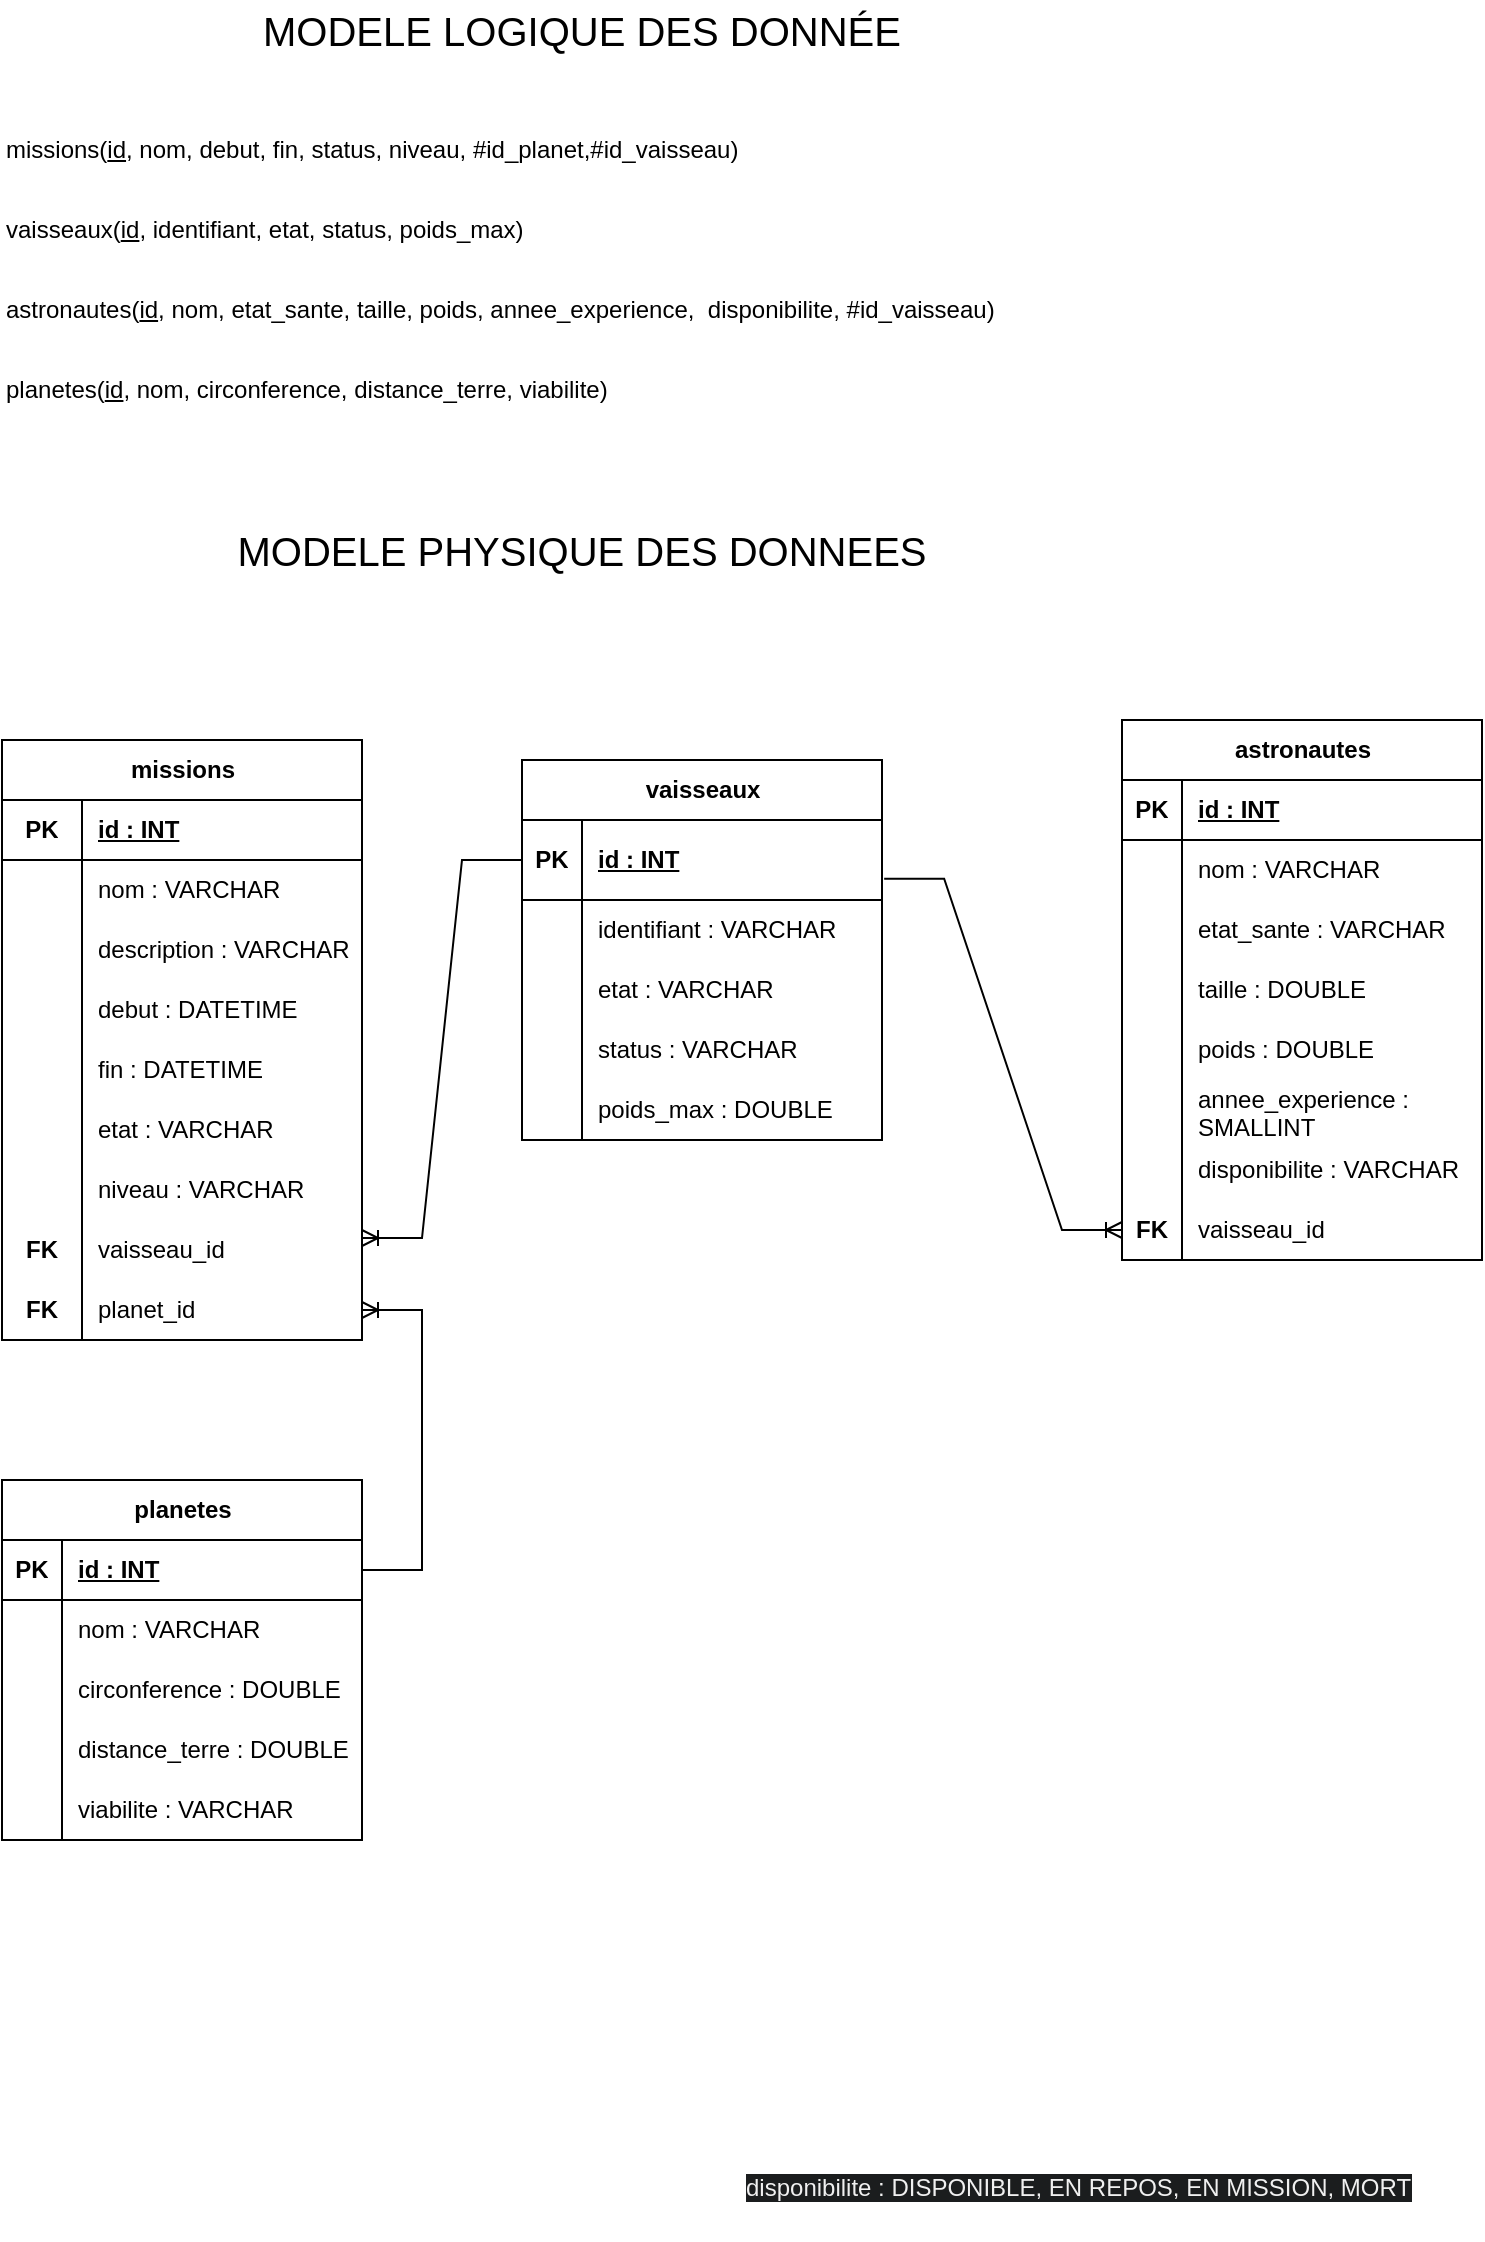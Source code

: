 <mxfile version="21.6.8" type="device">
  <diagram name="Page-1" id="lq9P0G_M67wj0URqC4pv">
    <mxGraphModel dx="474" dy="825" grid="1" gridSize="10" guides="1" tooltips="1" connect="1" arrows="1" fold="1" page="1" pageScale="1" pageWidth="850" pageHeight="1100" math="0" shadow="0">
      <root>
        <mxCell id="0" />
        <mxCell id="1" parent="0" />
        <mxCell id="C3l1iMluJJVMiJe2Zk3R-1" value="missions(&lt;u&gt;id&lt;/u&gt;, nom, debut, fin, status, niveau, #id_planet,#id_vaisseau)" style="text;html=1;strokeColor=none;fillColor=none;align=left;verticalAlign=middle;whiteSpace=wrap;rounded=0;" parent="1" vertex="1">
          <mxGeometry x="80" y="90" width="720" height="30" as="geometry" />
        </mxCell>
        <mxCell id="C3l1iMluJJVMiJe2Zk3R-2" value="vaisseaux(&lt;u&gt;id&lt;/u&gt;, identifiant, etat, status, poids_max)" style="text;html=1;strokeColor=none;fillColor=none;align=left;verticalAlign=middle;whiteSpace=wrap;rounded=0;" parent="1" vertex="1">
          <mxGeometry x="80" y="130" width="720" height="30" as="geometry" />
        </mxCell>
        <mxCell id="C3l1iMluJJVMiJe2Zk3R-3" value="MODELE LOGIQUE DES DONNÉE" style="text;html=1;strokeColor=none;fillColor=none;align=center;verticalAlign=middle;whiteSpace=wrap;rounded=0;fontSize=20;" parent="1" vertex="1">
          <mxGeometry x="180" y="30" width="380" height="30" as="geometry" />
        </mxCell>
        <mxCell id="C3l1iMluJJVMiJe2Zk3R-4" value="astronautes(&lt;u&gt;id&lt;/u&gt;, nom, etat_sante, taille, poids, annee_experience,&amp;nbsp; disponibilite, #id_vaisseau)" style="text;html=1;strokeColor=none;fillColor=none;align=left;verticalAlign=middle;whiteSpace=wrap;rounded=0;" parent="1" vertex="1">
          <mxGeometry x="80" y="170" width="720" height="30" as="geometry" />
        </mxCell>
        <mxCell id="C3l1iMluJJVMiJe2Zk3R-6" value="planetes(&lt;u&gt;id&lt;/u&gt;, nom, circonference, distance_terre, viabilite)" style="text;html=1;strokeColor=none;fillColor=none;align=left;verticalAlign=middle;whiteSpace=wrap;rounded=0;" parent="1" vertex="1">
          <mxGeometry x="80" y="210" width="720" height="30" as="geometry" />
        </mxCell>
        <mxCell id="C3l1iMluJJVMiJe2Zk3R-7" value="missions" style="shape=table;startSize=30;container=1;collapsible=1;childLayout=tableLayout;fixedRows=1;rowLines=0;fontStyle=1;align=center;resizeLast=1;html=1;" parent="1" vertex="1">
          <mxGeometry x="80" y="400" width="180" height="300" as="geometry" />
        </mxCell>
        <mxCell id="C3l1iMluJJVMiJe2Zk3R-8" value="" style="shape=tableRow;horizontal=0;startSize=0;swimlaneHead=0;swimlaneBody=0;fillColor=none;collapsible=0;dropTarget=0;points=[[0,0.5],[1,0.5]];portConstraint=eastwest;top=0;left=0;right=0;bottom=1;" parent="C3l1iMluJJVMiJe2Zk3R-7" vertex="1">
          <mxGeometry y="30" width="180" height="30" as="geometry" />
        </mxCell>
        <mxCell id="C3l1iMluJJVMiJe2Zk3R-9" value="PK" style="shape=partialRectangle;connectable=0;fillColor=none;top=0;left=0;bottom=0;right=0;fontStyle=1;overflow=hidden;whiteSpace=wrap;html=1;" parent="C3l1iMluJJVMiJe2Zk3R-8" vertex="1">
          <mxGeometry width="40" height="30" as="geometry">
            <mxRectangle width="40" height="30" as="alternateBounds" />
          </mxGeometry>
        </mxCell>
        <mxCell id="C3l1iMluJJVMiJe2Zk3R-10" value="id : INT" style="shape=partialRectangle;connectable=0;fillColor=none;top=0;left=0;bottom=0;right=0;align=left;spacingLeft=6;fontStyle=5;overflow=hidden;whiteSpace=wrap;html=1;" parent="C3l1iMluJJVMiJe2Zk3R-8" vertex="1">
          <mxGeometry x="40" width="140" height="30" as="geometry">
            <mxRectangle width="140" height="30" as="alternateBounds" />
          </mxGeometry>
        </mxCell>
        <mxCell id="C3l1iMluJJVMiJe2Zk3R-11" value="" style="shape=tableRow;horizontal=0;startSize=0;swimlaneHead=0;swimlaneBody=0;fillColor=none;collapsible=0;dropTarget=0;points=[[0,0.5],[1,0.5]];portConstraint=eastwest;top=0;left=0;right=0;bottom=0;" parent="C3l1iMluJJVMiJe2Zk3R-7" vertex="1">
          <mxGeometry y="60" width="180" height="30" as="geometry" />
        </mxCell>
        <mxCell id="C3l1iMluJJVMiJe2Zk3R-12" value="" style="shape=partialRectangle;connectable=0;fillColor=none;top=0;left=0;bottom=0;right=0;editable=1;overflow=hidden;whiteSpace=wrap;html=1;" parent="C3l1iMluJJVMiJe2Zk3R-11" vertex="1">
          <mxGeometry width="40" height="30" as="geometry">
            <mxRectangle width="40" height="30" as="alternateBounds" />
          </mxGeometry>
        </mxCell>
        <mxCell id="C3l1iMluJJVMiJe2Zk3R-13" value="nom : VARCHAR" style="shape=partialRectangle;connectable=0;fillColor=none;top=0;left=0;bottom=0;right=0;align=left;spacingLeft=6;overflow=hidden;whiteSpace=wrap;html=1;" parent="C3l1iMluJJVMiJe2Zk3R-11" vertex="1">
          <mxGeometry x="40" width="140" height="30" as="geometry">
            <mxRectangle width="140" height="30" as="alternateBounds" />
          </mxGeometry>
        </mxCell>
        <mxCell id="bdSHMac47eZOEailf0Sn-4" value="" style="shape=tableRow;horizontal=0;startSize=0;swimlaneHead=0;swimlaneBody=0;fillColor=none;collapsible=0;dropTarget=0;points=[[0,0.5],[1,0.5]];portConstraint=eastwest;top=0;left=0;right=0;bottom=0;" parent="C3l1iMluJJVMiJe2Zk3R-7" vertex="1">
          <mxGeometry y="90" width="180" height="30" as="geometry" />
        </mxCell>
        <mxCell id="bdSHMac47eZOEailf0Sn-5" value="" style="shape=partialRectangle;connectable=0;fillColor=none;top=0;left=0;bottom=0;right=0;editable=1;overflow=hidden;whiteSpace=wrap;html=1;" parent="bdSHMac47eZOEailf0Sn-4" vertex="1">
          <mxGeometry width="40" height="30" as="geometry">
            <mxRectangle width="40" height="30" as="alternateBounds" />
          </mxGeometry>
        </mxCell>
        <mxCell id="bdSHMac47eZOEailf0Sn-6" value="description : VARCHAR" style="shape=partialRectangle;connectable=0;fillColor=none;top=0;left=0;bottom=0;right=0;align=left;spacingLeft=6;overflow=hidden;whiteSpace=wrap;html=1;" parent="bdSHMac47eZOEailf0Sn-4" vertex="1">
          <mxGeometry x="40" width="140" height="30" as="geometry">
            <mxRectangle width="140" height="30" as="alternateBounds" />
          </mxGeometry>
        </mxCell>
        <mxCell id="C3l1iMluJJVMiJe2Zk3R-14" value="" style="shape=tableRow;horizontal=0;startSize=0;swimlaneHead=0;swimlaneBody=0;fillColor=none;collapsible=0;dropTarget=0;points=[[0,0.5],[1,0.5]];portConstraint=eastwest;top=0;left=0;right=0;bottom=0;" parent="C3l1iMluJJVMiJe2Zk3R-7" vertex="1">
          <mxGeometry y="120" width="180" height="30" as="geometry" />
        </mxCell>
        <mxCell id="C3l1iMluJJVMiJe2Zk3R-15" value="" style="shape=partialRectangle;connectable=0;fillColor=none;top=0;left=0;bottom=0;right=0;editable=1;overflow=hidden;whiteSpace=wrap;html=1;" parent="C3l1iMluJJVMiJe2Zk3R-14" vertex="1">
          <mxGeometry width="40" height="30" as="geometry">
            <mxRectangle width="40" height="30" as="alternateBounds" />
          </mxGeometry>
        </mxCell>
        <mxCell id="C3l1iMluJJVMiJe2Zk3R-16" value="debut : DATETIME" style="shape=partialRectangle;connectable=0;fillColor=none;top=0;left=0;bottom=0;right=0;align=left;spacingLeft=6;overflow=hidden;whiteSpace=wrap;html=1;" parent="C3l1iMluJJVMiJe2Zk3R-14" vertex="1">
          <mxGeometry x="40" width="140" height="30" as="geometry">
            <mxRectangle width="140" height="30" as="alternateBounds" />
          </mxGeometry>
        </mxCell>
        <mxCell id="C3l1iMluJJVMiJe2Zk3R-17" value="" style="shape=tableRow;horizontal=0;startSize=0;swimlaneHead=0;swimlaneBody=0;fillColor=none;collapsible=0;dropTarget=0;points=[[0,0.5],[1,0.5]];portConstraint=eastwest;top=0;left=0;right=0;bottom=0;" parent="C3l1iMluJJVMiJe2Zk3R-7" vertex="1">
          <mxGeometry y="150" width="180" height="30" as="geometry" />
        </mxCell>
        <mxCell id="C3l1iMluJJVMiJe2Zk3R-18" value="" style="shape=partialRectangle;connectable=0;fillColor=none;top=0;left=0;bottom=0;right=0;editable=1;overflow=hidden;whiteSpace=wrap;html=1;" parent="C3l1iMluJJVMiJe2Zk3R-17" vertex="1">
          <mxGeometry width="40" height="30" as="geometry">
            <mxRectangle width="40" height="30" as="alternateBounds" />
          </mxGeometry>
        </mxCell>
        <mxCell id="C3l1iMluJJVMiJe2Zk3R-19" value="fin : DATETIME" style="shape=partialRectangle;connectable=0;fillColor=none;top=0;left=0;bottom=0;right=0;align=left;spacingLeft=6;overflow=hidden;whiteSpace=wrap;html=1;" parent="C3l1iMluJJVMiJe2Zk3R-17" vertex="1">
          <mxGeometry x="40" width="140" height="30" as="geometry">
            <mxRectangle width="140" height="30" as="alternateBounds" />
          </mxGeometry>
        </mxCell>
        <mxCell id="C3l1iMluJJVMiJe2Zk3R-20" value="" style="shape=tableRow;horizontal=0;startSize=0;swimlaneHead=0;swimlaneBody=0;fillColor=none;collapsible=0;dropTarget=0;points=[[0,0.5],[1,0.5]];portConstraint=eastwest;top=0;left=0;right=0;bottom=0;" parent="C3l1iMluJJVMiJe2Zk3R-7" vertex="1">
          <mxGeometry y="180" width="180" height="30" as="geometry" />
        </mxCell>
        <mxCell id="C3l1iMluJJVMiJe2Zk3R-21" value="" style="shape=partialRectangle;connectable=0;fillColor=none;top=0;left=0;bottom=0;right=0;editable=1;overflow=hidden;whiteSpace=wrap;html=1;" parent="C3l1iMluJJVMiJe2Zk3R-20" vertex="1">
          <mxGeometry width="40" height="30" as="geometry">
            <mxRectangle width="40" height="30" as="alternateBounds" />
          </mxGeometry>
        </mxCell>
        <mxCell id="C3l1iMluJJVMiJe2Zk3R-22" value="etat : VARCHAR" style="shape=partialRectangle;connectable=0;fillColor=none;top=0;left=0;bottom=0;right=0;align=left;spacingLeft=6;overflow=hidden;whiteSpace=wrap;html=1;" parent="C3l1iMluJJVMiJe2Zk3R-20" vertex="1">
          <mxGeometry x="40" width="140" height="30" as="geometry">
            <mxRectangle width="140" height="30" as="alternateBounds" />
          </mxGeometry>
        </mxCell>
        <mxCell id="C3l1iMluJJVMiJe2Zk3R-23" value="" style="shape=tableRow;horizontal=0;startSize=0;swimlaneHead=0;swimlaneBody=0;fillColor=none;collapsible=0;dropTarget=0;points=[[0,0.5],[1,0.5]];portConstraint=eastwest;top=0;left=0;right=0;bottom=0;" parent="C3l1iMluJJVMiJe2Zk3R-7" vertex="1">
          <mxGeometry y="210" width="180" height="30" as="geometry" />
        </mxCell>
        <mxCell id="C3l1iMluJJVMiJe2Zk3R-24" value="" style="shape=partialRectangle;connectable=0;fillColor=none;top=0;left=0;bottom=0;right=0;editable=1;overflow=hidden;whiteSpace=wrap;html=1;" parent="C3l1iMluJJVMiJe2Zk3R-23" vertex="1">
          <mxGeometry width="40" height="30" as="geometry">
            <mxRectangle width="40" height="30" as="alternateBounds" />
          </mxGeometry>
        </mxCell>
        <mxCell id="C3l1iMluJJVMiJe2Zk3R-25" value="niveau : VARCHAR" style="shape=partialRectangle;connectable=0;fillColor=none;top=0;left=0;bottom=0;right=0;align=left;spacingLeft=6;overflow=hidden;whiteSpace=wrap;html=1;" parent="C3l1iMluJJVMiJe2Zk3R-23" vertex="1">
          <mxGeometry x="40" width="140" height="30" as="geometry">
            <mxRectangle width="140" height="30" as="alternateBounds" />
          </mxGeometry>
        </mxCell>
        <mxCell id="xTXv8pjChrZ06wdjLS7u-1" value="" style="shape=tableRow;horizontal=0;startSize=0;swimlaneHead=0;swimlaneBody=0;fillColor=none;collapsible=0;dropTarget=0;points=[[0,0.5],[1,0.5]];portConstraint=eastwest;top=0;left=0;right=0;bottom=0;" parent="C3l1iMluJJVMiJe2Zk3R-7" vertex="1">
          <mxGeometry y="240" width="180" height="30" as="geometry" />
        </mxCell>
        <mxCell id="xTXv8pjChrZ06wdjLS7u-2" value="&lt;b&gt;FK&lt;/b&gt;" style="shape=partialRectangle;connectable=0;fillColor=none;top=0;left=0;bottom=0;right=0;editable=1;overflow=hidden;whiteSpace=wrap;html=1;" parent="xTXv8pjChrZ06wdjLS7u-1" vertex="1">
          <mxGeometry width="40" height="30" as="geometry">
            <mxRectangle width="40" height="30" as="alternateBounds" />
          </mxGeometry>
        </mxCell>
        <mxCell id="xTXv8pjChrZ06wdjLS7u-3" value="vaisseau_id" style="shape=partialRectangle;connectable=0;fillColor=none;top=0;left=0;bottom=0;right=0;align=left;spacingLeft=6;overflow=hidden;whiteSpace=wrap;html=1;" parent="xTXv8pjChrZ06wdjLS7u-1" vertex="1">
          <mxGeometry x="40" width="140" height="30" as="geometry">
            <mxRectangle width="140" height="30" as="alternateBounds" />
          </mxGeometry>
        </mxCell>
        <mxCell id="C3l1iMluJJVMiJe2Zk3R-26" value="" style="shape=tableRow;horizontal=0;startSize=0;swimlaneHead=0;swimlaneBody=0;fillColor=none;collapsible=0;dropTarget=0;points=[[0,0.5],[1,0.5]];portConstraint=eastwest;top=0;left=0;right=0;bottom=0;" parent="C3l1iMluJJVMiJe2Zk3R-7" vertex="1">
          <mxGeometry y="270" width="180" height="30" as="geometry" />
        </mxCell>
        <mxCell id="C3l1iMluJJVMiJe2Zk3R-27" value="&lt;b&gt;FK&lt;/b&gt;" style="shape=partialRectangle;connectable=0;fillColor=none;top=0;left=0;bottom=0;right=0;editable=1;overflow=hidden;whiteSpace=wrap;html=1;" parent="C3l1iMluJJVMiJe2Zk3R-26" vertex="1">
          <mxGeometry width="40" height="30" as="geometry">
            <mxRectangle width="40" height="30" as="alternateBounds" />
          </mxGeometry>
        </mxCell>
        <mxCell id="C3l1iMluJJVMiJe2Zk3R-28" value="planet_id" style="shape=partialRectangle;connectable=0;fillColor=none;top=0;left=0;bottom=0;right=0;align=left;spacingLeft=6;overflow=hidden;whiteSpace=wrap;html=1;" parent="C3l1iMluJJVMiJe2Zk3R-26" vertex="1">
          <mxGeometry x="40" width="140" height="30" as="geometry">
            <mxRectangle width="140" height="30" as="alternateBounds" />
          </mxGeometry>
        </mxCell>
        <mxCell id="C3l1iMluJJVMiJe2Zk3R-29" value="planetes" style="shape=table;startSize=30;container=1;collapsible=1;childLayout=tableLayout;fixedRows=1;rowLines=0;fontStyle=1;align=center;resizeLast=1;html=1;" parent="1" vertex="1">
          <mxGeometry x="80" y="770" width="180" height="180" as="geometry" />
        </mxCell>
        <mxCell id="C3l1iMluJJVMiJe2Zk3R-30" value="" style="shape=tableRow;horizontal=0;startSize=0;swimlaneHead=0;swimlaneBody=0;fillColor=none;collapsible=0;dropTarget=0;points=[[0,0.5],[1,0.5]];portConstraint=eastwest;top=0;left=0;right=0;bottom=1;" parent="C3l1iMluJJVMiJe2Zk3R-29" vertex="1">
          <mxGeometry y="30" width="180" height="30" as="geometry" />
        </mxCell>
        <mxCell id="C3l1iMluJJVMiJe2Zk3R-31" value="PK" style="shape=partialRectangle;connectable=0;fillColor=none;top=0;left=0;bottom=0;right=0;fontStyle=1;overflow=hidden;whiteSpace=wrap;html=1;" parent="C3l1iMluJJVMiJe2Zk3R-30" vertex="1">
          <mxGeometry width="30" height="30" as="geometry">
            <mxRectangle width="30" height="30" as="alternateBounds" />
          </mxGeometry>
        </mxCell>
        <mxCell id="C3l1iMluJJVMiJe2Zk3R-32" value="id : INT" style="shape=partialRectangle;connectable=0;fillColor=none;top=0;left=0;bottom=0;right=0;align=left;spacingLeft=6;fontStyle=5;overflow=hidden;whiteSpace=wrap;html=1;" parent="C3l1iMluJJVMiJe2Zk3R-30" vertex="1">
          <mxGeometry x="30" width="150" height="30" as="geometry">
            <mxRectangle width="150" height="30" as="alternateBounds" />
          </mxGeometry>
        </mxCell>
        <mxCell id="C3l1iMluJJVMiJe2Zk3R-33" value="" style="shape=tableRow;horizontal=0;startSize=0;swimlaneHead=0;swimlaneBody=0;fillColor=none;collapsible=0;dropTarget=0;points=[[0,0.5],[1,0.5]];portConstraint=eastwest;top=0;left=0;right=0;bottom=0;" parent="C3l1iMluJJVMiJe2Zk3R-29" vertex="1">
          <mxGeometry y="60" width="180" height="30" as="geometry" />
        </mxCell>
        <mxCell id="C3l1iMluJJVMiJe2Zk3R-34" value="" style="shape=partialRectangle;connectable=0;fillColor=none;top=0;left=0;bottom=0;right=0;editable=1;overflow=hidden;whiteSpace=wrap;html=1;" parent="C3l1iMluJJVMiJe2Zk3R-33" vertex="1">
          <mxGeometry width="30" height="30" as="geometry">
            <mxRectangle width="30" height="30" as="alternateBounds" />
          </mxGeometry>
        </mxCell>
        <mxCell id="C3l1iMluJJVMiJe2Zk3R-35" value="nom : VARCHAR" style="shape=partialRectangle;connectable=0;fillColor=none;top=0;left=0;bottom=0;right=0;align=left;spacingLeft=6;overflow=hidden;whiteSpace=wrap;html=1;" parent="C3l1iMluJJVMiJe2Zk3R-33" vertex="1">
          <mxGeometry x="30" width="150" height="30" as="geometry">
            <mxRectangle width="150" height="30" as="alternateBounds" />
          </mxGeometry>
        </mxCell>
        <mxCell id="C3l1iMluJJVMiJe2Zk3R-36" value="" style="shape=tableRow;horizontal=0;startSize=0;swimlaneHead=0;swimlaneBody=0;fillColor=none;collapsible=0;dropTarget=0;points=[[0,0.5],[1,0.5]];portConstraint=eastwest;top=0;left=0;right=0;bottom=0;" parent="C3l1iMluJJVMiJe2Zk3R-29" vertex="1">
          <mxGeometry y="90" width="180" height="30" as="geometry" />
        </mxCell>
        <mxCell id="C3l1iMluJJVMiJe2Zk3R-37" value="" style="shape=partialRectangle;connectable=0;fillColor=none;top=0;left=0;bottom=0;right=0;editable=1;overflow=hidden;whiteSpace=wrap;html=1;" parent="C3l1iMluJJVMiJe2Zk3R-36" vertex="1">
          <mxGeometry width="30" height="30" as="geometry">
            <mxRectangle width="30" height="30" as="alternateBounds" />
          </mxGeometry>
        </mxCell>
        <mxCell id="C3l1iMluJJVMiJe2Zk3R-38" value="circonference : DOUBLE" style="shape=partialRectangle;connectable=0;fillColor=none;top=0;left=0;bottom=0;right=0;align=left;spacingLeft=6;overflow=hidden;whiteSpace=wrap;html=1;" parent="C3l1iMluJJVMiJe2Zk3R-36" vertex="1">
          <mxGeometry x="30" width="150" height="30" as="geometry">
            <mxRectangle width="150" height="30" as="alternateBounds" />
          </mxGeometry>
        </mxCell>
        <mxCell id="C3l1iMluJJVMiJe2Zk3R-39" value="" style="shape=tableRow;horizontal=0;startSize=0;swimlaneHead=0;swimlaneBody=0;fillColor=none;collapsible=0;dropTarget=0;points=[[0,0.5],[1,0.5]];portConstraint=eastwest;top=0;left=0;right=0;bottom=0;" parent="C3l1iMluJJVMiJe2Zk3R-29" vertex="1">
          <mxGeometry y="120" width="180" height="30" as="geometry" />
        </mxCell>
        <mxCell id="C3l1iMluJJVMiJe2Zk3R-40" value="" style="shape=partialRectangle;connectable=0;fillColor=none;top=0;left=0;bottom=0;right=0;editable=1;overflow=hidden;whiteSpace=wrap;html=1;" parent="C3l1iMluJJVMiJe2Zk3R-39" vertex="1">
          <mxGeometry width="30" height="30" as="geometry">
            <mxRectangle width="30" height="30" as="alternateBounds" />
          </mxGeometry>
        </mxCell>
        <mxCell id="C3l1iMluJJVMiJe2Zk3R-41" value="distance_terre : DOUBLE" style="shape=partialRectangle;connectable=0;fillColor=none;top=0;left=0;bottom=0;right=0;align=left;spacingLeft=6;overflow=hidden;whiteSpace=wrap;html=1;" parent="C3l1iMluJJVMiJe2Zk3R-39" vertex="1">
          <mxGeometry x="30" width="150" height="30" as="geometry">
            <mxRectangle width="150" height="30" as="alternateBounds" />
          </mxGeometry>
        </mxCell>
        <mxCell id="C3l1iMluJJVMiJe2Zk3R-42" value="" style="shape=tableRow;horizontal=0;startSize=0;swimlaneHead=0;swimlaneBody=0;fillColor=none;collapsible=0;dropTarget=0;points=[[0,0.5],[1,0.5]];portConstraint=eastwest;top=0;left=0;right=0;bottom=0;" parent="C3l1iMluJJVMiJe2Zk3R-29" vertex="1">
          <mxGeometry y="150" width="180" height="30" as="geometry" />
        </mxCell>
        <mxCell id="C3l1iMluJJVMiJe2Zk3R-43" value="" style="shape=partialRectangle;connectable=0;fillColor=none;top=0;left=0;bottom=0;right=0;editable=1;overflow=hidden;whiteSpace=wrap;html=1;" parent="C3l1iMluJJVMiJe2Zk3R-42" vertex="1">
          <mxGeometry width="30" height="30" as="geometry">
            <mxRectangle width="30" height="30" as="alternateBounds" />
          </mxGeometry>
        </mxCell>
        <mxCell id="C3l1iMluJJVMiJe2Zk3R-44" value="viabilite : VARCHAR" style="shape=partialRectangle;connectable=0;fillColor=none;top=0;left=0;bottom=0;right=0;align=left;spacingLeft=6;overflow=hidden;whiteSpace=wrap;html=1;" parent="C3l1iMluJJVMiJe2Zk3R-42" vertex="1">
          <mxGeometry x="30" width="150" height="30" as="geometry">
            <mxRectangle width="150" height="30" as="alternateBounds" />
          </mxGeometry>
        </mxCell>
        <mxCell id="C3l1iMluJJVMiJe2Zk3R-52" value="" style="edgeStyle=entityRelationEdgeStyle;fontSize=12;html=1;endArrow=ERoneToMany;rounded=0;entryX=1;entryY=0.5;entryDx=0;entryDy=0;" parent="1" source="C3l1iMluJJVMiJe2Zk3R-30" target="C3l1iMluJJVMiJe2Zk3R-26" edge="1">
          <mxGeometry width="100" height="100" relative="1" as="geometry">
            <mxPoint x="290" y="590" as="sourcePoint" />
            <mxPoint x="390" y="490" as="targetPoint" />
          </mxGeometry>
        </mxCell>
        <mxCell id="C3l1iMluJJVMiJe2Zk3R-53" value="vaisseaux" style="shape=table;startSize=30;container=1;collapsible=1;childLayout=tableLayout;fixedRows=1;rowLines=0;fontStyle=1;align=center;resizeLast=1;html=1;" parent="1" vertex="1">
          <mxGeometry x="340" y="410" width="180" height="190" as="geometry" />
        </mxCell>
        <mxCell id="C3l1iMluJJVMiJe2Zk3R-54" value="" style="shape=tableRow;horizontal=0;startSize=0;swimlaneHead=0;swimlaneBody=0;fillColor=none;collapsible=0;dropTarget=0;points=[[0,0.5],[1,0.5]];portConstraint=eastwest;top=0;left=0;right=0;bottom=1;" parent="C3l1iMluJJVMiJe2Zk3R-53" vertex="1">
          <mxGeometry y="30" width="180" height="40" as="geometry" />
        </mxCell>
        <mxCell id="C3l1iMluJJVMiJe2Zk3R-55" value="PK" style="shape=partialRectangle;connectable=0;fillColor=none;top=0;left=0;bottom=0;right=0;fontStyle=1;overflow=hidden;whiteSpace=wrap;html=1;" parent="C3l1iMluJJVMiJe2Zk3R-54" vertex="1">
          <mxGeometry width="30" height="40" as="geometry">
            <mxRectangle width="30" height="40" as="alternateBounds" />
          </mxGeometry>
        </mxCell>
        <mxCell id="C3l1iMluJJVMiJe2Zk3R-56" value="id : INT" style="shape=partialRectangle;connectable=0;fillColor=none;top=0;left=0;bottom=0;right=0;align=left;spacingLeft=6;fontStyle=5;overflow=hidden;whiteSpace=wrap;html=1;" parent="C3l1iMluJJVMiJe2Zk3R-54" vertex="1">
          <mxGeometry x="30" width="150" height="40" as="geometry">
            <mxRectangle width="150" height="40" as="alternateBounds" />
          </mxGeometry>
        </mxCell>
        <mxCell id="C3l1iMluJJVMiJe2Zk3R-57" value="" style="shape=tableRow;horizontal=0;startSize=0;swimlaneHead=0;swimlaneBody=0;fillColor=none;collapsible=0;dropTarget=0;points=[[0,0.5],[1,0.5]];portConstraint=eastwest;top=0;left=0;right=0;bottom=0;" parent="C3l1iMluJJVMiJe2Zk3R-53" vertex="1">
          <mxGeometry y="70" width="180" height="30" as="geometry" />
        </mxCell>
        <mxCell id="C3l1iMluJJVMiJe2Zk3R-58" value="" style="shape=partialRectangle;connectable=0;fillColor=none;top=0;left=0;bottom=0;right=0;editable=1;overflow=hidden;whiteSpace=wrap;html=1;" parent="C3l1iMluJJVMiJe2Zk3R-57" vertex="1">
          <mxGeometry width="30" height="30" as="geometry">
            <mxRectangle width="30" height="30" as="alternateBounds" />
          </mxGeometry>
        </mxCell>
        <mxCell id="C3l1iMluJJVMiJe2Zk3R-59" value="identifiant : VARCHAR" style="shape=partialRectangle;connectable=0;fillColor=none;top=0;left=0;bottom=0;right=0;align=left;spacingLeft=6;overflow=hidden;whiteSpace=wrap;html=1;" parent="C3l1iMluJJVMiJe2Zk3R-57" vertex="1">
          <mxGeometry x="30" width="150" height="30" as="geometry">
            <mxRectangle width="150" height="30" as="alternateBounds" />
          </mxGeometry>
        </mxCell>
        <mxCell id="C3l1iMluJJVMiJe2Zk3R-76" value="" style="shape=tableRow;horizontal=0;startSize=0;swimlaneHead=0;swimlaneBody=0;fillColor=none;collapsible=0;dropTarget=0;points=[[0,0.5],[1,0.5]];portConstraint=eastwest;top=0;left=0;right=0;bottom=0;" parent="C3l1iMluJJVMiJe2Zk3R-53" vertex="1">
          <mxGeometry y="100" width="180" height="30" as="geometry" />
        </mxCell>
        <mxCell id="C3l1iMluJJVMiJe2Zk3R-77" value="" style="shape=partialRectangle;connectable=0;fillColor=none;top=0;left=0;bottom=0;right=0;editable=1;overflow=hidden;whiteSpace=wrap;html=1;" parent="C3l1iMluJJVMiJe2Zk3R-76" vertex="1">
          <mxGeometry width="30" height="30" as="geometry">
            <mxRectangle width="30" height="30" as="alternateBounds" />
          </mxGeometry>
        </mxCell>
        <mxCell id="C3l1iMluJJVMiJe2Zk3R-78" value="etat : VARCHAR" style="shape=partialRectangle;connectable=0;fillColor=none;top=0;left=0;bottom=0;right=0;align=left;spacingLeft=6;overflow=hidden;whiteSpace=wrap;html=1;" parent="C3l1iMluJJVMiJe2Zk3R-76" vertex="1">
          <mxGeometry x="30" width="150" height="30" as="geometry">
            <mxRectangle width="150" height="30" as="alternateBounds" />
          </mxGeometry>
        </mxCell>
        <mxCell id="C3l1iMluJJVMiJe2Zk3R-60" value="" style="shape=tableRow;horizontal=0;startSize=0;swimlaneHead=0;swimlaneBody=0;fillColor=none;collapsible=0;dropTarget=0;points=[[0,0.5],[1,0.5]];portConstraint=eastwest;top=0;left=0;right=0;bottom=0;" parent="C3l1iMluJJVMiJe2Zk3R-53" vertex="1">
          <mxGeometry y="130" width="180" height="30" as="geometry" />
        </mxCell>
        <mxCell id="C3l1iMluJJVMiJe2Zk3R-61" value="" style="shape=partialRectangle;connectable=0;fillColor=none;top=0;left=0;bottom=0;right=0;editable=1;overflow=hidden;whiteSpace=wrap;html=1;" parent="C3l1iMluJJVMiJe2Zk3R-60" vertex="1">
          <mxGeometry width="30" height="30" as="geometry">
            <mxRectangle width="30" height="30" as="alternateBounds" />
          </mxGeometry>
        </mxCell>
        <mxCell id="C3l1iMluJJVMiJe2Zk3R-62" value="status : VARCHAR" style="shape=partialRectangle;connectable=0;fillColor=none;top=0;left=0;bottom=0;right=0;align=left;spacingLeft=6;overflow=hidden;whiteSpace=wrap;html=1;" parent="C3l1iMluJJVMiJe2Zk3R-60" vertex="1">
          <mxGeometry x="30" width="150" height="30" as="geometry">
            <mxRectangle width="150" height="30" as="alternateBounds" />
          </mxGeometry>
        </mxCell>
        <mxCell id="C3l1iMluJJVMiJe2Zk3R-63" value="" style="shape=tableRow;horizontal=0;startSize=0;swimlaneHead=0;swimlaneBody=0;fillColor=none;collapsible=0;dropTarget=0;points=[[0,0.5],[1,0.5]];portConstraint=eastwest;top=0;left=0;right=0;bottom=0;" parent="C3l1iMluJJVMiJe2Zk3R-53" vertex="1">
          <mxGeometry y="160" width="180" height="30" as="geometry" />
        </mxCell>
        <mxCell id="C3l1iMluJJVMiJe2Zk3R-64" value="" style="shape=partialRectangle;connectable=0;fillColor=none;top=0;left=0;bottom=0;right=0;editable=1;overflow=hidden;whiteSpace=wrap;html=1;" parent="C3l1iMluJJVMiJe2Zk3R-63" vertex="1">
          <mxGeometry width="30" height="30" as="geometry">
            <mxRectangle width="30" height="30" as="alternateBounds" />
          </mxGeometry>
        </mxCell>
        <mxCell id="C3l1iMluJJVMiJe2Zk3R-65" value="poids_max : DOUBLE" style="shape=partialRectangle;connectable=0;fillColor=none;top=0;left=0;bottom=0;right=0;align=left;spacingLeft=6;overflow=hidden;whiteSpace=wrap;html=1;" parent="C3l1iMluJJVMiJe2Zk3R-63" vertex="1">
          <mxGeometry x="30" width="150" height="30" as="geometry">
            <mxRectangle width="150" height="30" as="alternateBounds" />
          </mxGeometry>
        </mxCell>
        <mxCell id="C3l1iMluJJVMiJe2Zk3R-75" value="" style="edgeStyle=entityRelationEdgeStyle;fontSize=12;html=1;endArrow=ERoneToMany;rounded=0;exitX=0;exitY=0.5;exitDx=0;exitDy=0;entryX=1;entryY=0.3;entryDx=0;entryDy=0;entryPerimeter=0;" parent="1" source="C3l1iMluJJVMiJe2Zk3R-54" target="xTXv8pjChrZ06wdjLS7u-1" edge="1">
          <mxGeometry width="100" height="100" relative="1" as="geometry">
            <mxPoint x="290" y="590" as="sourcePoint" />
            <mxPoint x="440" y="595" as="targetPoint" />
          </mxGeometry>
        </mxCell>
        <mxCell id="C3l1iMluJJVMiJe2Zk3R-79" value="astronautes" style="shape=table;startSize=30;container=1;collapsible=1;childLayout=tableLayout;fixedRows=1;rowLines=0;fontStyle=1;align=center;resizeLast=1;html=1;" parent="1" vertex="1">
          <mxGeometry x="640" y="390" width="180" height="270" as="geometry" />
        </mxCell>
        <mxCell id="C3l1iMluJJVMiJe2Zk3R-80" value="" style="shape=tableRow;horizontal=0;startSize=0;swimlaneHead=0;swimlaneBody=0;fillColor=none;collapsible=0;dropTarget=0;points=[[0,0.5],[1,0.5]];portConstraint=eastwest;top=0;left=0;right=0;bottom=1;" parent="C3l1iMluJJVMiJe2Zk3R-79" vertex="1">
          <mxGeometry y="30" width="180" height="30" as="geometry" />
        </mxCell>
        <mxCell id="C3l1iMluJJVMiJe2Zk3R-81" value="PK" style="shape=partialRectangle;connectable=0;fillColor=none;top=0;left=0;bottom=0;right=0;fontStyle=1;overflow=hidden;whiteSpace=wrap;html=1;" parent="C3l1iMluJJVMiJe2Zk3R-80" vertex="1">
          <mxGeometry width="30" height="30" as="geometry">
            <mxRectangle width="30" height="30" as="alternateBounds" />
          </mxGeometry>
        </mxCell>
        <mxCell id="C3l1iMluJJVMiJe2Zk3R-82" value="id : INT" style="shape=partialRectangle;connectable=0;fillColor=none;top=0;left=0;bottom=0;right=0;align=left;spacingLeft=6;fontStyle=5;overflow=hidden;whiteSpace=wrap;html=1;" parent="C3l1iMluJJVMiJe2Zk3R-80" vertex="1">
          <mxGeometry x="30" width="150" height="30" as="geometry">
            <mxRectangle width="150" height="30" as="alternateBounds" />
          </mxGeometry>
        </mxCell>
        <mxCell id="C3l1iMluJJVMiJe2Zk3R-83" value="" style="shape=tableRow;horizontal=0;startSize=0;swimlaneHead=0;swimlaneBody=0;fillColor=none;collapsible=0;dropTarget=0;points=[[0,0.5],[1,0.5]];portConstraint=eastwest;top=0;left=0;right=0;bottom=0;" parent="C3l1iMluJJVMiJe2Zk3R-79" vertex="1">
          <mxGeometry y="60" width="180" height="30" as="geometry" />
        </mxCell>
        <mxCell id="C3l1iMluJJVMiJe2Zk3R-84" value="" style="shape=partialRectangle;connectable=0;fillColor=none;top=0;left=0;bottom=0;right=0;editable=1;overflow=hidden;whiteSpace=wrap;html=1;" parent="C3l1iMluJJVMiJe2Zk3R-83" vertex="1">
          <mxGeometry width="30" height="30" as="geometry">
            <mxRectangle width="30" height="30" as="alternateBounds" />
          </mxGeometry>
        </mxCell>
        <mxCell id="C3l1iMluJJVMiJe2Zk3R-85" value="nom : VARCHAR" style="shape=partialRectangle;connectable=0;fillColor=none;top=0;left=0;bottom=0;right=0;align=left;spacingLeft=6;overflow=hidden;whiteSpace=wrap;html=1;" parent="C3l1iMluJJVMiJe2Zk3R-83" vertex="1">
          <mxGeometry x="30" width="150" height="30" as="geometry">
            <mxRectangle width="150" height="30" as="alternateBounds" />
          </mxGeometry>
        </mxCell>
        <mxCell id="C3l1iMluJJVMiJe2Zk3R-86" value="" style="shape=tableRow;horizontal=0;startSize=0;swimlaneHead=0;swimlaneBody=0;fillColor=none;collapsible=0;dropTarget=0;points=[[0,0.5],[1,0.5]];portConstraint=eastwest;top=0;left=0;right=0;bottom=0;" parent="C3l1iMluJJVMiJe2Zk3R-79" vertex="1">
          <mxGeometry y="90" width="180" height="30" as="geometry" />
        </mxCell>
        <mxCell id="C3l1iMluJJVMiJe2Zk3R-87" value="" style="shape=partialRectangle;connectable=0;fillColor=none;top=0;left=0;bottom=0;right=0;editable=1;overflow=hidden;whiteSpace=wrap;html=1;" parent="C3l1iMluJJVMiJe2Zk3R-86" vertex="1">
          <mxGeometry width="30" height="30" as="geometry">
            <mxRectangle width="30" height="30" as="alternateBounds" />
          </mxGeometry>
        </mxCell>
        <mxCell id="C3l1iMluJJVMiJe2Zk3R-88" value="etat_sante : VARCHAR" style="shape=partialRectangle;connectable=0;fillColor=none;top=0;left=0;bottom=0;right=0;align=left;spacingLeft=6;overflow=hidden;whiteSpace=wrap;html=1;" parent="C3l1iMluJJVMiJe2Zk3R-86" vertex="1">
          <mxGeometry x="30" width="150" height="30" as="geometry">
            <mxRectangle width="150" height="30" as="alternateBounds" />
          </mxGeometry>
        </mxCell>
        <mxCell id="C3l1iMluJJVMiJe2Zk3R-89" value="" style="shape=tableRow;horizontal=0;startSize=0;swimlaneHead=0;swimlaneBody=0;fillColor=none;collapsible=0;dropTarget=0;points=[[0,0.5],[1,0.5]];portConstraint=eastwest;top=0;left=0;right=0;bottom=0;" parent="C3l1iMluJJVMiJe2Zk3R-79" vertex="1">
          <mxGeometry y="120" width="180" height="30" as="geometry" />
        </mxCell>
        <mxCell id="C3l1iMluJJVMiJe2Zk3R-90" value="" style="shape=partialRectangle;connectable=0;fillColor=none;top=0;left=0;bottom=0;right=0;editable=1;overflow=hidden;whiteSpace=wrap;html=1;" parent="C3l1iMluJJVMiJe2Zk3R-89" vertex="1">
          <mxGeometry width="30" height="30" as="geometry">
            <mxRectangle width="30" height="30" as="alternateBounds" />
          </mxGeometry>
        </mxCell>
        <mxCell id="C3l1iMluJJVMiJe2Zk3R-91" value="taille : DOUBLE" style="shape=partialRectangle;connectable=0;fillColor=none;top=0;left=0;bottom=0;right=0;align=left;spacingLeft=6;overflow=hidden;whiteSpace=wrap;html=1;" parent="C3l1iMluJJVMiJe2Zk3R-89" vertex="1">
          <mxGeometry x="30" width="150" height="30" as="geometry">
            <mxRectangle width="150" height="30" as="alternateBounds" />
          </mxGeometry>
        </mxCell>
        <mxCell id="C3l1iMluJJVMiJe2Zk3R-92" value="" style="shape=tableRow;horizontal=0;startSize=0;swimlaneHead=0;swimlaneBody=0;fillColor=none;collapsible=0;dropTarget=0;points=[[0,0.5],[1,0.5]];portConstraint=eastwest;top=0;left=0;right=0;bottom=0;" parent="C3l1iMluJJVMiJe2Zk3R-79" vertex="1">
          <mxGeometry y="150" width="180" height="30" as="geometry" />
        </mxCell>
        <mxCell id="C3l1iMluJJVMiJe2Zk3R-93" value="" style="shape=partialRectangle;connectable=0;fillColor=none;top=0;left=0;bottom=0;right=0;editable=1;overflow=hidden;whiteSpace=wrap;html=1;" parent="C3l1iMluJJVMiJe2Zk3R-92" vertex="1">
          <mxGeometry width="30" height="30" as="geometry">
            <mxRectangle width="30" height="30" as="alternateBounds" />
          </mxGeometry>
        </mxCell>
        <mxCell id="C3l1iMluJJVMiJe2Zk3R-94" value="poids : DOUBLE" style="shape=partialRectangle;connectable=0;fillColor=none;top=0;left=0;bottom=0;right=0;align=left;spacingLeft=6;overflow=hidden;whiteSpace=wrap;html=1;" parent="C3l1iMluJJVMiJe2Zk3R-92" vertex="1">
          <mxGeometry x="30" width="150" height="30" as="geometry">
            <mxRectangle width="150" height="30" as="alternateBounds" />
          </mxGeometry>
        </mxCell>
        <mxCell id="C3l1iMluJJVMiJe2Zk3R-98" value="" style="shape=tableRow;horizontal=0;startSize=0;swimlaneHead=0;swimlaneBody=0;fillColor=none;collapsible=0;dropTarget=0;points=[[0,0.5],[1,0.5]];portConstraint=eastwest;top=0;left=0;right=0;bottom=0;" parent="C3l1iMluJJVMiJe2Zk3R-79" vertex="1">
          <mxGeometry y="180" width="180" height="30" as="geometry" />
        </mxCell>
        <mxCell id="C3l1iMluJJVMiJe2Zk3R-99" value="" style="shape=partialRectangle;connectable=0;fillColor=none;top=0;left=0;bottom=0;right=0;editable=1;overflow=hidden;whiteSpace=wrap;html=1;" parent="C3l1iMluJJVMiJe2Zk3R-98" vertex="1">
          <mxGeometry width="30" height="30" as="geometry">
            <mxRectangle width="30" height="30" as="alternateBounds" />
          </mxGeometry>
        </mxCell>
        <mxCell id="C3l1iMluJJVMiJe2Zk3R-100" value="annee_experience : SMALLINT" style="shape=partialRectangle;connectable=0;fillColor=none;top=0;left=0;bottom=0;right=0;align=left;spacingLeft=6;overflow=hidden;whiteSpace=wrap;html=1;" parent="C3l1iMluJJVMiJe2Zk3R-98" vertex="1">
          <mxGeometry x="30" width="150" height="30" as="geometry">
            <mxRectangle width="150" height="30" as="alternateBounds" />
          </mxGeometry>
        </mxCell>
        <mxCell id="C3l1iMluJJVMiJe2Zk3R-101" value="" style="shape=tableRow;horizontal=0;startSize=0;swimlaneHead=0;swimlaneBody=0;fillColor=none;collapsible=0;dropTarget=0;points=[[0,0.5],[1,0.5]];portConstraint=eastwest;top=0;left=0;right=0;bottom=0;" parent="C3l1iMluJJVMiJe2Zk3R-79" vertex="1">
          <mxGeometry y="210" width="180" height="30" as="geometry" />
        </mxCell>
        <mxCell id="C3l1iMluJJVMiJe2Zk3R-102" value="" style="shape=partialRectangle;connectable=0;fillColor=none;top=0;left=0;bottom=0;right=0;editable=1;overflow=hidden;whiteSpace=wrap;html=1;" parent="C3l1iMluJJVMiJe2Zk3R-101" vertex="1">
          <mxGeometry width="30" height="30" as="geometry">
            <mxRectangle width="30" height="30" as="alternateBounds" />
          </mxGeometry>
        </mxCell>
        <mxCell id="C3l1iMluJJVMiJe2Zk3R-103" value="disponibilite : VARCHAR" style="shape=partialRectangle;connectable=0;fillColor=none;top=0;left=0;bottom=0;right=0;align=left;spacingLeft=6;overflow=hidden;whiteSpace=wrap;html=1;" parent="C3l1iMluJJVMiJe2Zk3R-101" vertex="1">
          <mxGeometry x="30" width="150" height="30" as="geometry">
            <mxRectangle width="150" height="30" as="alternateBounds" />
          </mxGeometry>
        </mxCell>
        <mxCell id="C3l1iMluJJVMiJe2Zk3R-95" value="" style="shape=tableRow;horizontal=0;startSize=0;swimlaneHead=0;swimlaneBody=0;fillColor=none;collapsible=0;dropTarget=0;points=[[0,0.5],[1,0.5]];portConstraint=eastwest;top=0;left=0;right=0;bottom=0;" parent="C3l1iMluJJVMiJe2Zk3R-79" vertex="1">
          <mxGeometry y="240" width="180" height="30" as="geometry" />
        </mxCell>
        <mxCell id="C3l1iMluJJVMiJe2Zk3R-96" value="&lt;b&gt;FK&lt;/b&gt;" style="shape=partialRectangle;connectable=0;fillColor=none;top=0;left=0;bottom=0;right=0;editable=1;overflow=hidden;whiteSpace=wrap;html=1;" parent="C3l1iMluJJVMiJe2Zk3R-95" vertex="1">
          <mxGeometry width="30" height="30" as="geometry">
            <mxRectangle width="30" height="30" as="alternateBounds" />
          </mxGeometry>
        </mxCell>
        <mxCell id="C3l1iMluJJVMiJe2Zk3R-97" value="vaisseau_id" style="shape=partialRectangle;connectable=0;fillColor=none;top=0;left=0;bottom=0;right=0;align=left;spacingLeft=6;overflow=hidden;whiteSpace=wrap;html=1;" parent="C3l1iMluJJVMiJe2Zk3R-95" vertex="1">
          <mxGeometry x="30" width="150" height="30" as="geometry">
            <mxRectangle width="150" height="30" as="alternateBounds" />
          </mxGeometry>
        </mxCell>
        <mxCell id="C3l1iMluJJVMiJe2Zk3R-104" value="" style="edgeStyle=entityRelationEdgeStyle;fontSize=12;html=1;endArrow=ERoneToMany;rounded=0;exitX=1.006;exitY=0.733;exitDx=0;exitDy=0;exitPerimeter=0;entryX=0;entryY=0.5;entryDx=0;entryDy=0;" parent="1" source="C3l1iMluJJVMiJe2Zk3R-54" target="C3l1iMluJJVMiJe2Zk3R-95" edge="1">
          <mxGeometry width="100" height="100" relative="1" as="geometry">
            <mxPoint x="290" y="586" as="sourcePoint" />
            <mxPoint x="621" y="1020" as="targetPoint" />
          </mxGeometry>
        </mxCell>
        <mxCell id="C3l1iMluJJVMiJe2Zk3R-105" value="MODELE PHYSIQUE DES DONNEES" style="text;html=1;strokeColor=none;fillColor=none;align=center;verticalAlign=middle;whiteSpace=wrap;rounded=0;fontSize=20;" parent="1" vertex="1">
          <mxGeometry x="180" y="290" width="380" height="30" as="geometry" />
        </mxCell>
        <mxCell id="bdSHMac47eZOEailf0Sn-2" value="&lt;span style=&quot;color: rgb(240, 240, 240); font-family: Helvetica; font-size: 12px; font-style: normal; font-variant-ligatures: normal; font-variant-caps: normal; font-weight: 400; letter-spacing: normal; orphans: 2; text-align: left; text-indent: 0px; text-transform: none; widows: 2; word-spacing: 0px; -webkit-text-stroke-width: 0px; background-color: rgb(27, 29, 30); text-decoration-thickness: initial; text-decoration-style: initial; text-decoration-color: initial; float: none; display: inline !important;&quot;&gt;disponibilite : DISPONIBLE, EN REPOS, EN MISSION, MORT&lt;/span&gt;" style="text;whiteSpace=wrap;html=1;" parent="1" vertex="1">
          <mxGeometry x="450" y="1110" width="360" height="40" as="geometry" />
        </mxCell>
      </root>
    </mxGraphModel>
  </diagram>
</mxfile>
